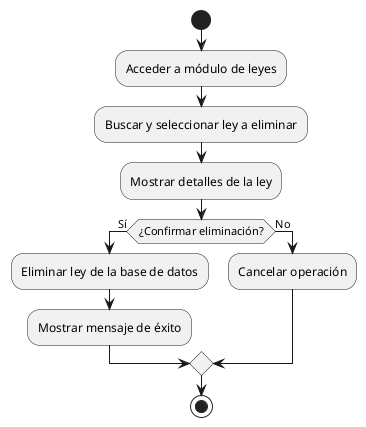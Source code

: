 @startuml Eliminar_ley
|Especialista o Administrador|
start

:Acceder a módulo de leyes;
:Buscar y seleccionar ley a eliminar;
:Mostrar detalles de la ley;

if (¿Confirmar eliminación?) then (Sí)
  :Eliminar ley de la base de datos;
  :Mostrar mensaje de éxito;
else (No)
  :Cancelar operación;
endif

stop
@enduml
